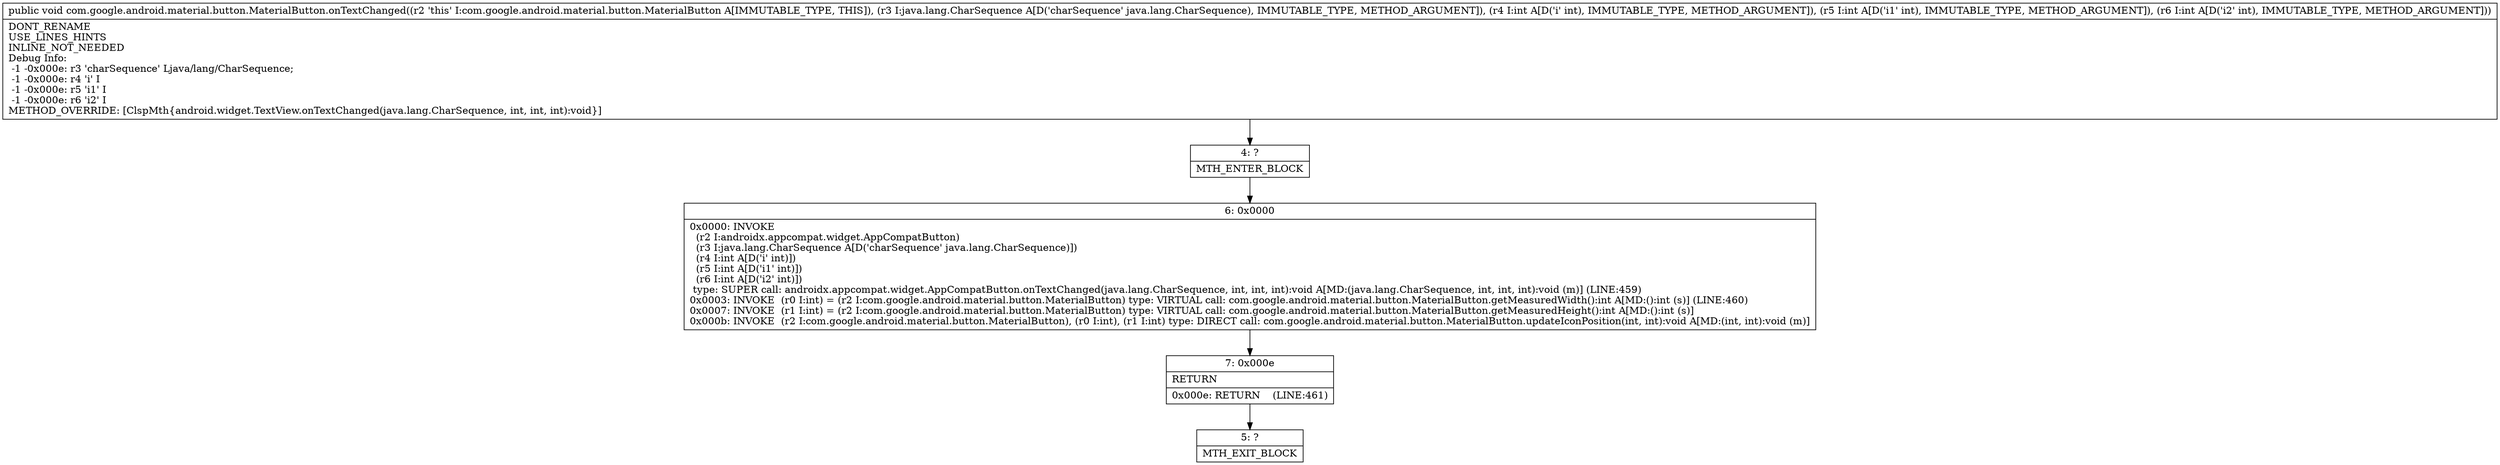 digraph "CFG forcom.google.android.material.button.MaterialButton.onTextChanged(Ljava\/lang\/CharSequence;III)V" {
Node_4 [shape=record,label="{4\:\ ?|MTH_ENTER_BLOCK\l}"];
Node_6 [shape=record,label="{6\:\ 0x0000|0x0000: INVOKE  \l  (r2 I:androidx.appcompat.widget.AppCompatButton)\l  (r3 I:java.lang.CharSequence A[D('charSequence' java.lang.CharSequence)])\l  (r4 I:int A[D('i' int)])\l  (r5 I:int A[D('i1' int)])\l  (r6 I:int A[D('i2' int)])\l type: SUPER call: androidx.appcompat.widget.AppCompatButton.onTextChanged(java.lang.CharSequence, int, int, int):void A[MD:(java.lang.CharSequence, int, int, int):void (m)] (LINE:459)\l0x0003: INVOKE  (r0 I:int) = (r2 I:com.google.android.material.button.MaterialButton) type: VIRTUAL call: com.google.android.material.button.MaterialButton.getMeasuredWidth():int A[MD:():int (s)] (LINE:460)\l0x0007: INVOKE  (r1 I:int) = (r2 I:com.google.android.material.button.MaterialButton) type: VIRTUAL call: com.google.android.material.button.MaterialButton.getMeasuredHeight():int A[MD:():int (s)]\l0x000b: INVOKE  (r2 I:com.google.android.material.button.MaterialButton), (r0 I:int), (r1 I:int) type: DIRECT call: com.google.android.material.button.MaterialButton.updateIconPosition(int, int):void A[MD:(int, int):void (m)]\l}"];
Node_7 [shape=record,label="{7\:\ 0x000e|RETURN\l|0x000e: RETURN    (LINE:461)\l}"];
Node_5 [shape=record,label="{5\:\ ?|MTH_EXIT_BLOCK\l}"];
MethodNode[shape=record,label="{public void com.google.android.material.button.MaterialButton.onTextChanged((r2 'this' I:com.google.android.material.button.MaterialButton A[IMMUTABLE_TYPE, THIS]), (r3 I:java.lang.CharSequence A[D('charSequence' java.lang.CharSequence), IMMUTABLE_TYPE, METHOD_ARGUMENT]), (r4 I:int A[D('i' int), IMMUTABLE_TYPE, METHOD_ARGUMENT]), (r5 I:int A[D('i1' int), IMMUTABLE_TYPE, METHOD_ARGUMENT]), (r6 I:int A[D('i2' int), IMMUTABLE_TYPE, METHOD_ARGUMENT]))  | DONT_RENAME\lUSE_LINES_HINTS\lINLINE_NOT_NEEDED\lDebug Info:\l  \-1 \-0x000e: r3 'charSequence' Ljava\/lang\/CharSequence;\l  \-1 \-0x000e: r4 'i' I\l  \-1 \-0x000e: r5 'i1' I\l  \-1 \-0x000e: r6 'i2' I\lMETHOD_OVERRIDE: [ClspMth\{android.widget.TextView.onTextChanged(java.lang.CharSequence, int, int, int):void\}]\l}"];
MethodNode -> Node_4;Node_4 -> Node_6;
Node_6 -> Node_7;
Node_7 -> Node_5;
}

